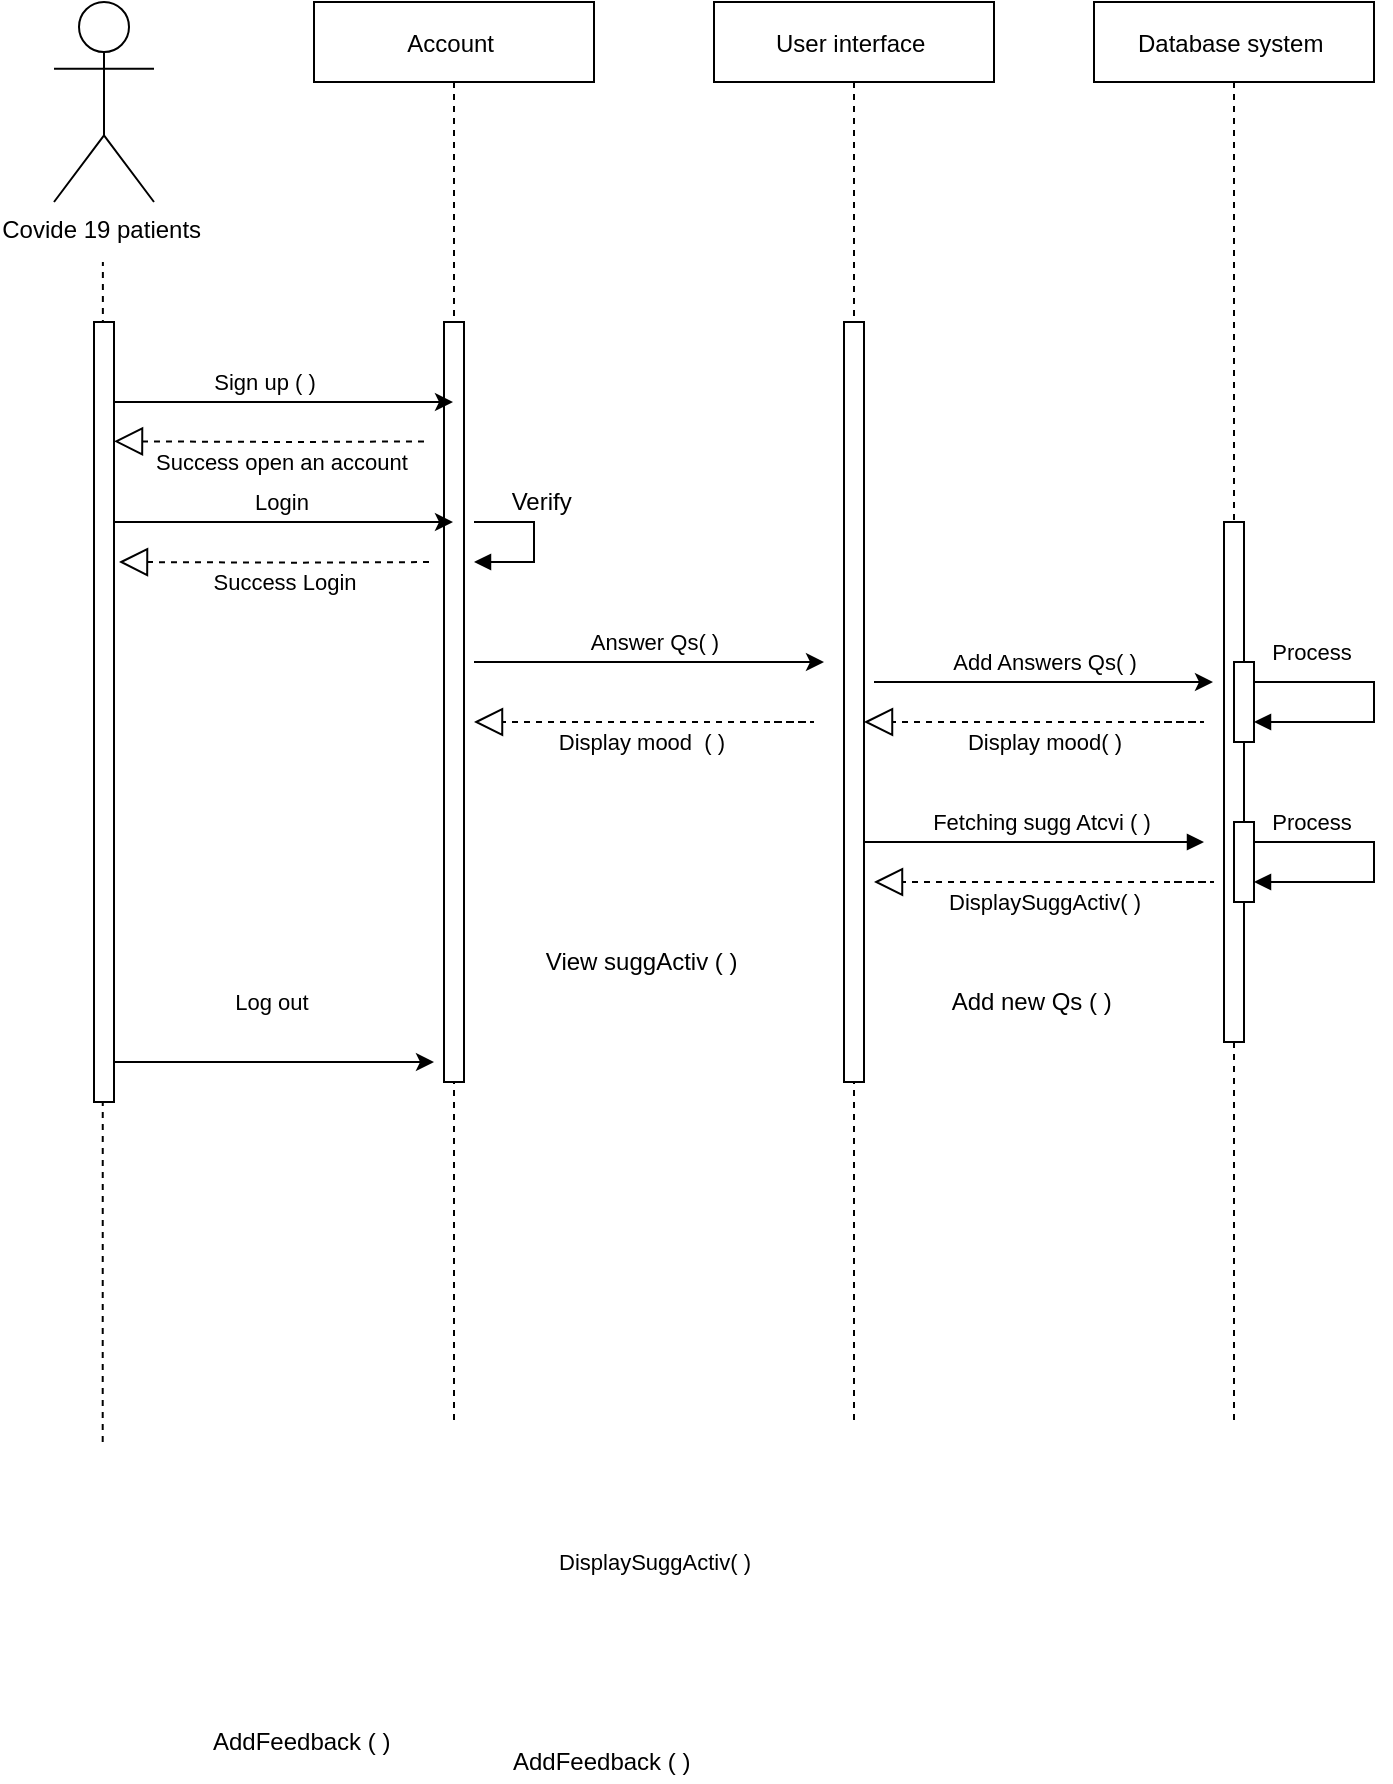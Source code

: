<mxfile version="15.8.3" type="github">
  <diagram id="kgpKYQtTHZ0yAKxKKP6v" name="Page-1">
    <mxGraphModel dx="606" dy="547" grid="1" gridSize="10" guides="1" tooltips="1" connect="1" arrows="1" fold="1" page="1" pageScale="1" pageWidth="850" pageHeight="1100" math="0" shadow="0">
      <root>
        <mxCell id="0" />
        <mxCell id="1" parent="0" />
        <mxCell id="_f1RbuLWEJ0joPGijHF--23" value="Database system " style="shape=umlLifeline;perimeter=lifelinePerimeter;container=1;collapsible=0;recursiveResize=0;rounded=0;shadow=0;strokeWidth=1;" parent="1" vertex="1">
          <mxGeometry x="560" y="80" width="140" height="710" as="geometry" />
        </mxCell>
        <mxCell id="_f1RbuLWEJ0joPGijHF--24" value="" style="points=[];perimeter=orthogonalPerimeter;rounded=0;shadow=0;strokeWidth=1;" parent="_f1RbuLWEJ0joPGijHF--23" vertex="1">
          <mxGeometry x="65" y="260" width="10" height="260" as="geometry" />
        </mxCell>
        <mxCell id="_f1RbuLWEJ0joPGijHF--59" value="" style="html=1;points=[];perimeter=orthogonalPerimeter;labelBorderColor=none;" parent="_f1RbuLWEJ0joPGijHF--23" vertex="1">
          <mxGeometry x="70" y="330" width="10" height="40" as="geometry" />
        </mxCell>
        <mxCell id="_f1RbuLWEJ0joPGijHF--74" value="" style="html=1;points=[];perimeter=orthogonalPerimeter;labelBorderColor=none;" parent="_f1RbuLWEJ0joPGijHF--23" vertex="1">
          <mxGeometry x="70" y="410" width="10" height="40" as="geometry" />
        </mxCell>
        <mxCell id="_f1RbuLWEJ0joPGijHF--98" value="&lt;span style=&quot;font-size: 11px ; text-align: left ; background-color: rgb(255 , 255 , 255)&quot;&gt;Process&amp;nbsp;&lt;/span&gt;" style="text;html=1;align=center;verticalAlign=middle;resizable=0;points=[];autosize=1;strokeColor=none;fillColor=none;" parent="_f1RbuLWEJ0joPGijHF--23" vertex="1">
          <mxGeometry x="80" y="315" width="60" height="20" as="geometry" />
        </mxCell>
        <mxCell id="_f1RbuLWEJ0joPGijHF--100" value="&lt;span style=&quot;font-size: 11px ; text-align: left ; background-color: rgb(255 , 255 , 255)&quot;&gt;Process&amp;nbsp;&lt;/span&gt;" style="text;html=1;align=center;verticalAlign=middle;resizable=0;points=[];autosize=1;strokeColor=none;fillColor=none;" parent="_f1RbuLWEJ0joPGijHF--23" vertex="1">
          <mxGeometry x="80" y="400" width="60" height="20" as="geometry" />
        </mxCell>
        <mxCell id="_f1RbuLWEJ0joPGijHF--61" value="" style="edgeStyle=orthogonalEdgeStyle;html=1;align=left;spacingLeft=2;endArrow=block;rounded=0;" parent="_f1RbuLWEJ0joPGijHF--23" edge="1">
          <mxGeometry x="-0.712" y="10" relative="1" as="geometry">
            <mxPoint x="80" y="340" as="sourcePoint" />
            <Array as="points">
              <mxPoint x="140" y="340" />
              <mxPoint x="140" y="360" />
            </Array>
            <mxPoint x="80" y="360" as="targetPoint" />
            <mxPoint as="offset" />
          </mxGeometry>
        </mxCell>
        <mxCell id="_f1RbuLWEJ0joPGijHF--73" value="" style="edgeStyle=orthogonalEdgeStyle;html=1;align=left;spacingLeft=2;endArrow=block;rounded=0;" parent="_f1RbuLWEJ0joPGijHF--23" edge="1">
          <mxGeometry x="-0.859" y="10" relative="1" as="geometry">
            <mxPoint x="80" y="420" as="sourcePoint" />
            <Array as="points">
              <mxPoint x="140" y="420" />
              <mxPoint x="140" y="440" />
            </Array>
            <mxPoint x="80" y="440" as="targetPoint" />
            <mxPoint as="offset" />
          </mxGeometry>
        </mxCell>
        <mxCell id="CC8uu6-L9tHG46O7VcGg-25" value="" style="endArrow=classic;html=1;rounded=0;fontSize=11;" edge="1" parent="_f1RbuLWEJ0joPGijHF--23">
          <mxGeometry width="50" height="50" relative="1" as="geometry">
            <mxPoint x="-110" y="340" as="sourcePoint" />
            <mxPoint x="59.5" y="340" as="targetPoint" />
          </mxGeometry>
        </mxCell>
        <mxCell id="CC8uu6-L9tHG46O7VcGg-54" value="" style="endArrow=block;dashed=1;endFill=0;endSize=12;html=1;rounded=0;fontSize=11;" edge="1" parent="_f1RbuLWEJ0joPGijHF--23">
          <mxGeometry width="160" relative="1" as="geometry">
            <mxPoint x="40" y="440" as="sourcePoint" />
            <mxPoint x="-110" y="440" as="targetPoint" />
            <Array as="points">
              <mxPoint x="50" y="440" />
              <mxPoint x="60" y="440" />
              <mxPoint x="40" y="440" />
            </Array>
          </mxGeometry>
        </mxCell>
        <mxCell id="CC8uu6-L9tHG46O7VcGg-53" value="&lt;span style=&quot;background-color: rgb(255 , 255 , 255)&quot;&gt;DisplaySuggActiv( )&lt;/span&gt;" style="text;html=1;align=center;verticalAlign=middle;resizable=0;points=[];autosize=1;strokeColor=none;fillColor=none;fontSize=11;" vertex="1" parent="_f1RbuLWEJ0joPGijHF--23">
          <mxGeometry x="-80" y="440" width="110" height="20" as="geometry" />
        </mxCell>
        <mxCell id="3nuBFxr9cyL0pnOWT2aG-5" value="User interface " style="shape=umlLifeline;perimeter=lifelinePerimeter;container=1;collapsible=0;recursiveResize=0;rounded=0;shadow=0;strokeWidth=1;" parent="1" vertex="1">
          <mxGeometry x="370" y="80" width="140" height="710" as="geometry" />
        </mxCell>
        <mxCell id="3nuBFxr9cyL0pnOWT2aG-6" value="" style="points=[];perimeter=orthogonalPerimeter;rounded=0;shadow=0;strokeWidth=1;" parent="3nuBFxr9cyL0pnOWT2aG-5" vertex="1">
          <mxGeometry x="65" y="160" width="10" height="380" as="geometry" />
        </mxCell>
        <mxCell id="CC8uu6-L9tHG46O7VcGg-13" value="" style="endArrow=classic;html=1;rounded=0;fontSize=11;" edge="1" parent="3nuBFxr9cyL0pnOWT2aG-5">
          <mxGeometry width="50" height="50" relative="1" as="geometry">
            <mxPoint x="-120" y="330" as="sourcePoint" />
            <mxPoint x="55" y="330" as="targetPoint" />
            <Array as="points">
              <mxPoint x="25" y="330" />
            </Array>
          </mxGeometry>
        </mxCell>
        <mxCell id="CC8uu6-L9tHG46O7VcGg-14" value="&lt;span style=&quot;background-color: rgb(255 , 255 , 255)&quot;&gt;Answer Qs( )&lt;/span&gt;" style="text;html=1;align=center;verticalAlign=middle;resizable=0;points=[];autosize=1;strokeColor=none;fillColor=none;fontSize=11;" vertex="1" parent="3nuBFxr9cyL0pnOWT2aG-5">
          <mxGeometry x="-70" y="310" width="80" height="20" as="geometry" />
        </mxCell>
        <mxCell id="CC8uu6-L9tHG46O7VcGg-33" value="" style="endArrow=block;dashed=1;endFill=0;endSize=12;html=1;rounded=0;fontSize=11;" edge="1" parent="3nuBFxr9cyL0pnOWT2aG-5">
          <mxGeometry width="160" relative="1" as="geometry">
            <mxPoint x="30" y="360" as="sourcePoint" />
            <mxPoint x="-120" y="360" as="targetPoint" />
            <Array as="points">
              <mxPoint x="40" y="360" />
              <mxPoint x="50" y="360" />
              <mxPoint x="30" y="360" />
            </Array>
          </mxGeometry>
        </mxCell>
        <mxCell id="_f1RbuLWEJ0joPGijHF--18" value="" style="endArrow=none;dashed=1;html=1;rounded=0;" parent="1" edge="1">
          <mxGeometry width="50" height="50" relative="1" as="geometry">
            <mxPoint x="64.35" y="800" as="sourcePoint" />
            <mxPoint x="64.44" y="210" as="targetPoint" />
          </mxGeometry>
        </mxCell>
        <mxCell id="_f1RbuLWEJ0joPGijHF--1" value="Covide 19 patients&amp;nbsp;" style="shape=umlActor;verticalLabelPosition=bottom;verticalAlign=top;html=1;outlineConnect=0;" parent="1" vertex="1">
          <mxGeometry x="40" y="80" width="50" height="100" as="geometry" />
        </mxCell>
        <mxCell id="_f1RbuLWEJ0joPGijHF--14" value="" style="html=1;points=[];perimeter=orthogonalPerimeter;labelBorderColor=none;" parent="1" vertex="1">
          <mxGeometry x="60" y="240" width="10" height="390" as="geometry" />
        </mxCell>
        <mxCell id="_f1RbuLWEJ0joPGijHF--25" value="Account " style="shape=umlLifeline;perimeter=lifelinePerimeter;container=1;collapsible=0;recursiveResize=0;rounded=0;shadow=0;strokeWidth=1;" parent="1" vertex="1">
          <mxGeometry x="170" y="80" width="140" height="710" as="geometry" />
        </mxCell>
        <mxCell id="_f1RbuLWEJ0joPGijHF--26" value="" style="points=[];perimeter=orthogonalPerimeter;rounded=0;shadow=0;strokeWidth=1;" parent="_f1RbuLWEJ0joPGijHF--25" vertex="1">
          <mxGeometry x="65" y="160" width="10" height="380" as="geometry" />
        </mxCell>
        <mxCell id="_f1RbuLWEJ0joPGijHF--103" value="&lt;span style=&quot;font-size: 11px ; background-color: rgb(255 , 255 , 255)&quot;&gt;Success open&amp;nbsp;&lt;/span&gt;&lt;span style=&quot;font-size: 11px ; background-color: rgb(255 , 255 , 255)&quot;&gt;an account&amp;nbsp;&lt;/span&gt;" style="text;html=1;align=center;verticalAlign=middle;resizable=0;points=[];autosize=1;strokeColor=none;fillColor=none;" parent="_f1RbuLWEJ0joPGijHF--25" vertex="1">
          <mxGeometry x="-85" y="220" width="140" height="20" as="geometry" />
        </mxCell>
        <mxCell id="_f1RbuLWEJ0joPGijHF--109" value="" style="edgeStyle=orthogonalEdgeStyle;html=1;align=left;spacingLeft=2;endArrow=block;rounded=0;" parent="_f1RbuLWEJ0joPGijHF--25" edge="1">
          <mxGeometry x="-0.6" y="10" relative="1" as="geometry">
            <mxPoint x="80" y="260" as="sourcePoint" />
            <Array as="points">
              <mxPoint x="110" y="260" />
              <mxPoint x="110" y="280" />
            </Array>
            <mxPoint x="80" y="280" as="targetPoint" />
            <mxPoint as="offset" />
          </mxGeometry>
        </mxCell>
        <mxCell id="_f1RbuLWEJ0joPGijHF--114" value="&lt;span style=&quot;text-align: left; background-color: rgb(255, 255, 255); font-size: 12px;&quot;&gt;&lt;font style=&quot;font-size: 12px;&quot;&gt;Verify&amp;nbsp;&lt;/font&gt;&lt;/span&gt;" style="text;html=1;align=center;verticalAlign=middle;resizable=0;points=[];autosize=1;strokeColor=none;fillColor=none;fontSize=12;" parent="_f1RbuLWEJ0joPGijHF--25" vertex="1">
          <mxGeometry x="90" y="240" width="50" height="20" as="geometry" />
        </mxCell>
        <mxCell id="_f1RbuLWEJ0joPGijHF--93" value="&lt;span&gt;AddFeedback ( )&amp;nbsp;&lt;/span&gt;" style="text;html=1;align=center;verticalAlign=middle;resizable=0;points=[];autosize=1;strokeColor=none;fillColor=none;" parent="1" vertex="1">
          <mxGeometry x="110" y="940" width="110" height="20" as="geometry" />
        </mxCell>
        <mxCell id="_f1RbuLWEJ0joPGijHF--95" value="Add new Qs ( )&amp;nbsp;" style="text;html=1;align=center;verticalAlign=middle;resizable=0;points=[];autosize=1;strokeColor=none;fillColor=none;" parent="1" vertex="1">
          <mxGeometry x="480" y="570" width="100" height="20" as="geometry" />
        </mxCell>
        <mxCell id="_f1RbuLWEJ0joPGijHF--106" value="" style="edgeStyle=elbowEdgeStyle;elbow=horizontal;endArrow=classic;html=1;rounded=0;" parent="1" source="_f1RbuLWEJ0joPGijHF--25" target="_f1RbuLWEJ0joPGijHF--25" edge="1">
          <mxGeometry width="50" height="50" relative="1" as="geometry">
            <mxPoint x="200" y="490" as="sourcePoint" />
            <mxPoint x="250" y="440" as="targetPoint" />
            <Array as="points">
              <mxPoint x="300" y="450" />
              <mxPoint x="360" y="435" />
              <mxPoint x="320" y="445" />
              <mxPoint x="300" y="435" />
            </Array>
          </mxGeometry>
        </mxCell>
        <mxCell id="CC8uu6-L9tHG46O7VcGg-6" value="&lt;span style=&quot;background-color: rgb(255 , 255 , 255)&quot;&gt;Sign up ( )&lt;/span&gt;" style="text;html=1;align=center;verticalAlign=middle;resizable=0;points=[];autosize=1;strokeColor=none;fillColor=none;fontSize=11;" vertex="1" parent="1">
          <mxGeometry x="110" y="260" width="70" height="20" as="geometry" />
        </mxCell>
        <mxCell id="CC8uu6-L9tHG46O7VcGg-7" value="" style="endArrow=block;dashed=1;endFill=0;endSize=12;html=1;rounded=0;fontSize=11;entryX=1;entryY=0.153;entryDx=0;entryDy=0;entryPerimeter=0;" edge="1" parent="1" target="_f1RbuLWEJ0joPGijHF--14">
          <mxGeometry width="160" relative="1" as="geometry">
            <mxPoint x="225" y="299.7" as="sourcePoint" />
            <mxPoint x="85" y="299.7" as="targetPoint" />
            <Array as="points">
              <mxPoint x="160" y="300" />
            </Array>
          </mxGeometry>
        </mxCell>
        <mxCell id="CC8uu6-L9tHG46O7VcGg-10" value="" style="endArrow=classic;html=1;rounded=0;fontSize=11;" edge="1" parent="1" target="_f1RbuLWEJ0joPGijHF--25">
          <mxGeometry width="50" height="50" relative="1" as="geometry">
            <mxPoint x="70" y="280" as="sourcePoint" />
            <mxPoint x="200" y="280" as="targetPoint" />
          </mxGeometry>
        </mxCell>
        <mxCell id="CC8uu6-L9tHG46O7VcGg-11" value="" style="endArrow=classic;html=1;rounded=0;fontSize=11;" edge="1" parent="1">
          <mxGeometry width="50" height="50" relative="1" as="geometry">
            <mxPoint x="70" y="340" as="sourcePoint" />
            <mxPoint x="239.5" y="340" as="targetPoint" />
          </mxGeometry>
        </mxCell>
        <mxCell id="CC8uu6-L9tHG46O7VcGg-12" value="Login&amp;nbsp;" style="text;html=1;align=center;verticalAlign=middle;resizable=0;points=[];autosize=1;strokeColor=none;fillColor=none;fontSize=11;" vertex="1" parent="1">
          <mxGeometry x="130" y="320" width="50" height="20" as="geometry" />
        </mxCell>
        <mxCell id="CC8uu6-L9tHG46O7VcGg-15" value="&lt;span style=&quot;background-color: rgb(255 , 255 , 255)&quot;&gt;Success Login&lt;/span&gt;" style="text;html=1;align=center;verticalAlign=middle;resizable=0;points=[];autosize=1;strokeColor=none;fillColor=none;fontSize=11;" vertex="1" parent="1">
          <mxGeometry x="110" y="360" width="90" height="20" as="geometry" />
        </mxCell>
        <mxCell id="CC8uu6-L9tHG46O7VcGg-16" value="" style="endArrow=block;dashed=1;endFill=0;endSize=12;html=1;rounded=0;fontSize=11;entryX=1;entryY=0.153;entryDx=0;entryDy=0;entryPerimeter=0;" edge="1" parent="1">
          <mxGeometry width="160" relative="1" as="geometry">
            <mxPoint x="227.5" y="360.03" as="sourcePoint" />
            <mxPoint x="72.5" y="360" as="targetPoint" />
            <Array as="points">
              <mxPoint x="162.5" y="360.33" />
            </Array>
          </mxGeometry>
        </mxCell>
        <mxCell id="CC8uu6-L9tHG46O7VcGg-17" value="Log out&amp;nbsp;" style="text;html=1;align=center;verticalAlign=middle;resizable=0;points=[];autosize=1;strokeColor=none;fillColor=none;fontSize=11;" vertex="1" parent="1">
          <mxGeometry x="120" y="570" width="60" height="20" as="geometry" />
        </mxCell>
        <mxCell id="CC8uu6-L9tHG46O7VcGg-18" value="" style="endArrow=classic;html=1;rounded=0;fontSize=11;" edge="1" parent="1">
          <mxGeometry width="50" height="50" relative="1" as="geometry">
            <mxPoint x="70" y="610" as="sourcePoint" />
            <mxPoint x="230" y="610" as="targetPoint" />
          </mxGeometry>
        </mxCell>
        <mxCell id="CC8uu6-L9tHG46O7VcGg-22" value="&lt;span style=&quot;background-color: rgb(255 , 255 , 255)&quot;&gt;Add Answers Qs( )&lt;/span&gt;" style="text;html=1;align=center;verticalAlign=middle;resizable=0;points=[];autosize=1;strokeColor=none;fillColor=none;fontSize=11;" vertex="1" parent="1">
          <mxGeometry x="480" y="400" width="110" height="20" as="geometry" />
        </mxCell>
        <mxCell id="CC8uu6-L9tHG46O7VcGg-29" value="&lt;span style=&quot;background-color: rgb(255 , 255 , 255)&quot;&gt;Display mood( )&lt;/span&gt;" style="text;html=1;align=center;verticalAlign=middle;resizable=0;points=[];autosize=1;strokeColor=none;fillColor=none;fontSize=11;" vertex="1" parent="1">
          <mxGeometry x="490" y="440" width="90" height="20" as="geometry" />
        </mxCell>
        <mxCell id="CC8uu6-L9tHG46O7VcGg-30" value="" style="endArrow=block;dashed=1;endFill=0;endSize=12;html=1;rounded=0;fontSize=11;" edge="1" parent="1">
          <mxGeometry width="160" relative="1" as="geometry">
            <mxPoint x="595" y="440" as="sourcePoint" />
            <mxPoint x="445" y="440" as="targetPoint" />
            <Array as="points">
              <mxPoint x="605" y="440" />
              <mxPoint x="615" y="440" />
              <mxPoint x="595" y="440" />
            </Array>
          </mxGeometry>
        </mxCell>
        <mxCell id="CC8uu6-L9tHG46O7VcGg-34" value="Display mood &amp;nbsp;( )&amp;nbsp;" style="text;html=1;align=center;verticalAlign=middle;resizable=0;points=[];autosize=1;strokeColor=none;fillColor=none;fontSize=11;" vertex="1" parent="1">
          <mxGeometry x="285" y="440" width="100" height="20" as="geometry" />
        </mxCell>
        <mxCell id="CC8uu6-L9tHG46O7VcGg-36" value="" style="endArrow=block;endFill=1;html=1;edgeStyle=orthogonalEdgeStyle;align=left;verticalAlign=top;rounded=0;fontSize=11;" edge="1" parent="1">
          <mxGeometry x="-1" y="-96" relative="1" as="geometry">
            <mxPoint x="445" y="500" as="sourcePoint" />
            <mxPoint x="615" y="500" as="targetPoint" />
            <mxPoint x="-65" y="-26" as="offset" />
          </mxGeometry>
        </mxCell>
        <mxCell id="_f1RbuLWEJ0joPGijHF--82" value="View suggActiv ( )&amp;nbsp;" style="text;html=1;align=center;verticalAlign=middle;resizable=0;points=[];autosize=1;strokeColor=none;fillColor=none;" parent="1" vertex="1">
          <mxGeometry x="280" y="550" width="110" height="20" as="geometry" />
        </mxCell>
        <mxCell id="_f1RbuLWEJ0joPGijHF--91" value="AddFeedback ( )&amp;nbsp;" style="text;html=1;align=center;verticalAlign=middle;resizable=0;points=[];autosize=1;strokeColor=none;fillColor=none;" parent="1" vertex="1">
          <mxGeometry x="260" y="950" width="110" height="20" as="geometry" />
        </mxCell>
        <mxCell id="CC8uu6-L9tHG46O7VcGg-49" value="Fetching sugg Atcvi ( )&amp;nbsp;" style="text;html=1;align=center;verticalAlign=middle;resizable=0;points=[];autosize=1;strokeColor=none;fillColor=none;fontSize=11;" vertex="1" parent="1">
          <mxGeometry x="470" y="480" width="130" height="20" as="geometry" />
        </mxCell>
        <mxCell id="CC8uu6-L9tHG46O7VcGg-52" value="&lt;span style=&quot;background-color: rgb(255 , 255 , 255)&quot;&gt;DisplaySuggActiv( )&lt;/span&gt;" style="text;html=1;align=center;verticalAlign=middle;resizable=0;points=[];autosize=1;strokeColor=none;fillColor=none;fontSize=11;" vertex="1" parent="1">
          <mxGeometry x="285" y="850" width="110" height="20" as="geometry" />
        </mxCell>
      </root>
    </mxGraphModel>
  </diagram>
</mxfile>
